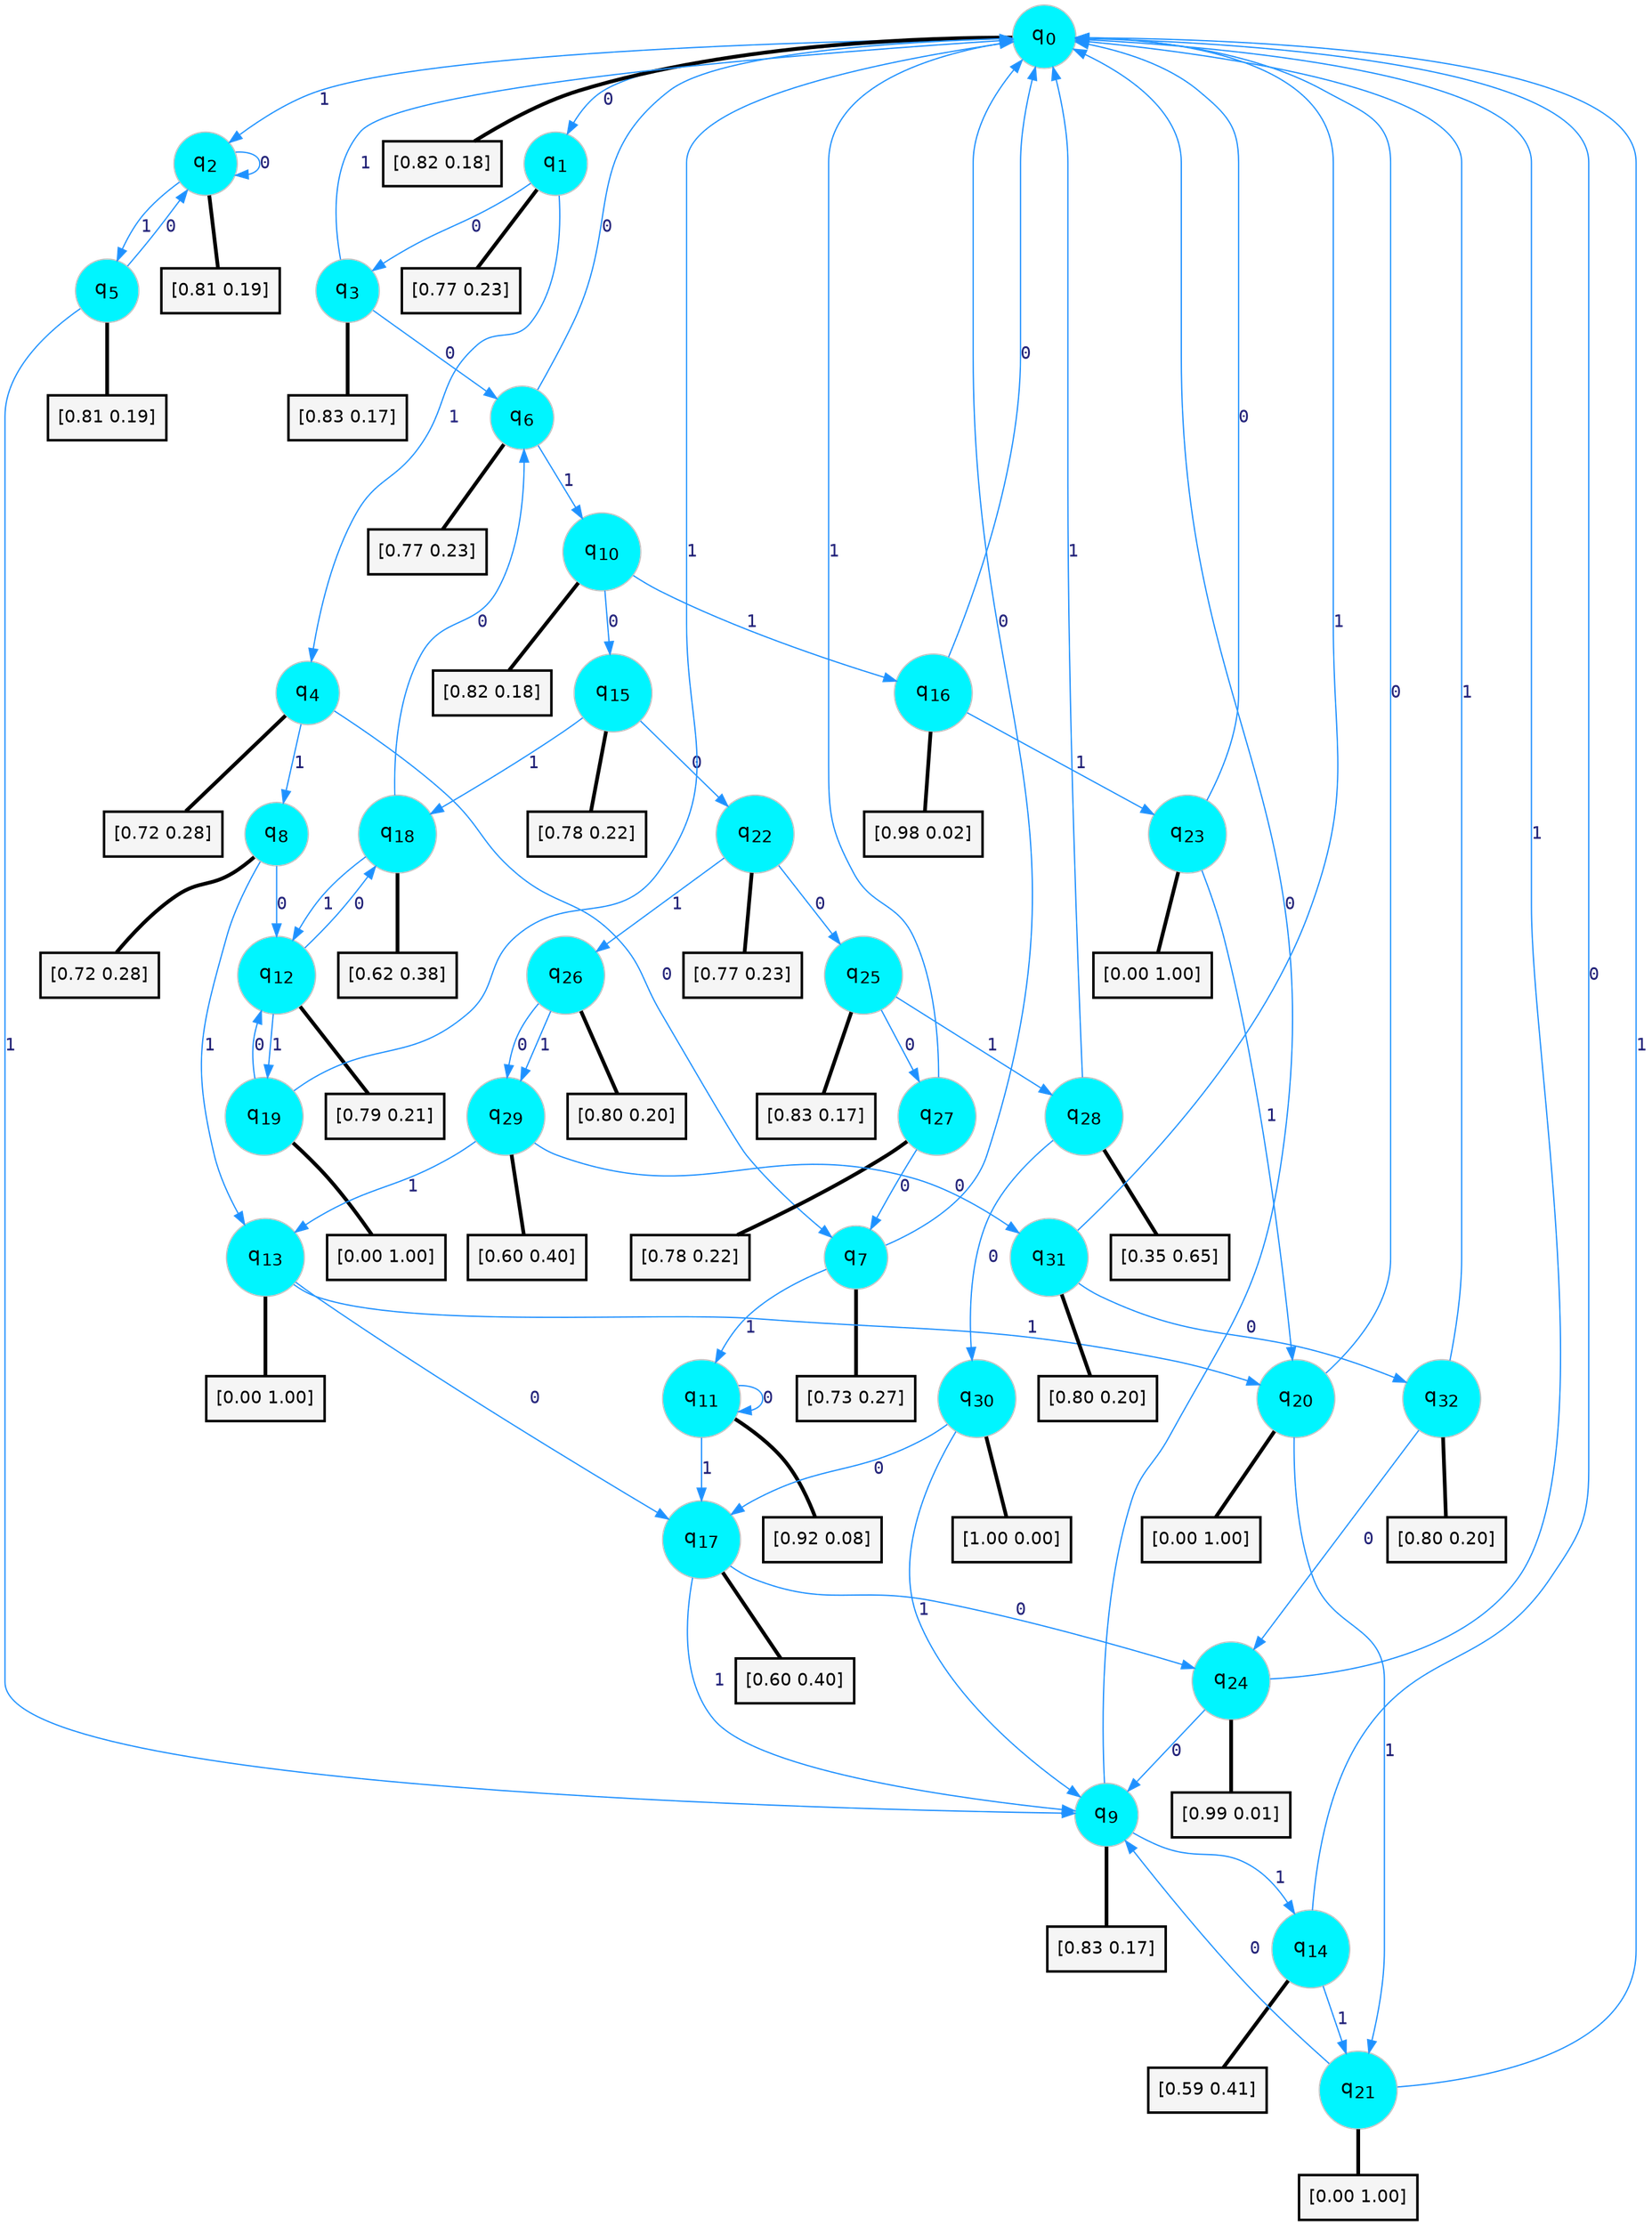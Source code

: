 digraph G {
graph [
bgcolor=transparent, dpi=300, rankdir=TD, size="40,25"];
node [
color=gray, fillcolor=turquoise1, fontcolor=black, fontname=Helvetica, fontsize=16, fontweight=bold, shape=circle, style=filled];
edge [
arrowsize=1, color=dodgerblue1, fontcolor=midnightblue, fontname=courier, fontweight=bold, penwidth=1, style=solid, weight=20];
0[label=<q<SUB>0</SUB>>];
1[label=<q<SUB>1</SUB>>];
2[label=<q<SUB>2</SUB>>];
3[label=<q<SUB>3</SUB>>];
4[label=<q<SUB>4</SUB>>];
5[label=<q<SUB>5</SUB>>];
6[label=<q<SUB>6</SUB>>];
7[label=<q<SUB>7</SUB>>];
8[label=<q<SUB>8</SUB>>];
9[label=<q<SUB>9</SUB>>];
10[label=<q<SUB>10</SUB>>];
11[label=<q<SUB>11</SUB>>];
12[label=<q<SUB>12</SUB>>];
13[label=<q<SUB>13</SUB>>];
14[label=<q<SUB>14</SUB>>];
15[label=<q<SUB>15</SUB>>];
16[label=<q<SUB>16</SUB>>];
17[label=<q<SUB>17</SUB>>];
18[label=<q<SUB>18</SUB>>];
19[label=<q<SUB>19</SUB>>];
20[label=<q<SUB>20</SUB>>];
21[label=<q<SUB>21</SUB>>];
22[label=<q<SUB>22</SUB>>];
23[label=<q<SUB>23</SUB>>];
24[label=<q<SUB>24</SUB>>];
25[label=<q<SUB>25</SUB>>];
26[label=<q<SUB>26</SUB>>];
27[label=<q<SUB>27</SUB>>];
28[label=<q<SUB>28</SUB>>];
29[label=<q<SUB>29</SUB>>];
30[label=<q<SUB>30</SUB>>];
31[label=<q<SUB>31</SUB>>];
32[label=<q<SUB>32</SUB>>];
33[label="[0.82 0.18]", shape=box,fontcolor=black, fontname=Helvetica, fontsize=14, penwidth=2, fillcolor=whitesmoke,color=black];
34[label="[0.77 0.23]", shape=box,fontcolor=black, fontname=Helvetica, fontsize=14, penwidth=2, fillcolor=whitesmoke,color=black];
35[label="[0.81 0.19]", shape=box,fontcolor=black, fontname=Helvetica, fontsize=14, penwidth=2, fillcolor=whitesmoke,color=black];
36[label="[0.83 0.17]", shape=box,fontcolor=black, fontname=Helvetica, fontsize=14, penwidth=2, fillcolor=whitesmoke,color=black];
37[label="[0.72 0.28]", shape=box,fontcolor=black, fontname=Helvetica, fontsize=14, penwidth=2, fillcolor=whitesmoke,color=black];
38[label="[0.81 0.19]", shape=box,fontcolor=black, fontname=Helvetica, fontsize=14, penwidth=2, fillcolor=whitesmoke,color=black];
39[label="[0.77 0.23]", shape=box,fontcolor=black, fontname=Helvetica, fontsize=14, penwidth=2, fillcolor=whitesmoke,color=black];
40[label="[0.73 0.27]", shape=box,fontcolor=black, fontname=Helvetica, fontsize=14, penwidth=2, fillcolor=whitesmoke,color=black];
41[label="[0.72 0.28]", shape=box,fontcolor=black, fontname=Helvetica, fontsize=14, penwidth=2, fillcolor=whitesmoke,color=black];
42[label="[0.83 0.17]", shape=box,fontcolor=black, fontname=Helvetica, fontsize=14, penwidth=2, fillcolor=whitesmoke,color=black];
43[label="[0.82 0.18]", shape=box,fontcolor=black, fontname=Helvetica, fontsize=14, penwidth=2, fillcolor=whitesmoke,color=black];
44[label="[0.92 0.08]", shape=box,fontcolor=black, fontname=Helvetica, fontsize=14, penwidth=2, fillcolor=whitesmoke,color=black];
45[label="[0.79 0.21]", shape=box,fontcolor=black, fontname=Helvetica, fontsize=14, penwidth=2, fillcolor=whitesmoke,color=black];
46[label="[0.00 1.00]", shape=box,fontcolor=black, fontname=Helvetica, fontsize=14, penwidth=2, fillcolor=whitesmoke,color=black];
47[label="[0.59 0.41]", shape=box,fontcolor=black, fontname=Helvetica, fontsize=14, penwidth=2, fillcolor=whitesmoke,color=black];
48[label="[0.78 0.22]", shape=box,fontcolor=black, fontname=Helvetica, fontsize=14, penwidth=2, fillcolor=whitesmoke,color=black];
49[label="[0.98 0.02]", shape=box,fontcolor=black, fontname=Helvetica, fontsize=14, penwidth=2, fillcolor=whitesmoke,color=black];
50[label="[0.60 0.40]", shape=box,fontcolor=black, fontname=Helvetica, fontsize=14, penwidth=2, fillcolor=whitesmoke,color=black];
51[label="[0.62 0.38]", shape=box,fontcolor=black, fontname=Helvetica, fontsize=14, penwidth=2, fillcolor=whitesmoke,color=black];
52[label="[0.00 1.00]", shape=box,fontcolor=black, fontname=Helvetica, fontsize=14, penwidth=2, fillcolor=whitesmoke,color=black];
53[label="[0.00 1.00]", shape=box,fontcolor=black, fontname=Helvetica, fontsize=14, penwidth=2, fillcolor=whitesmoke,color=black];
54[label="[0.00 1.00]", shape=box,fontcolor=black, fontname=Helvetica, fontsize=14, penwidth=2, fillcolor=whitesmoke,color=black];
55[label="[0.77 0.23]", shape=box,fontcolor=black, fontname=Helvetica, fontsize=14, penwidth=2, fillcolor=whitesmoke,color=black];
56[label="[0.00 1.00]", shape=box,fontcolor=black, fontname=Helvetica, fontsize=14, penwidth=2, fillcolor=whitesmoke,color=black];
57[label="[0.99 0.01]", shape=box,fontcolor=black, fontname=Helvetica, fontsize=14, penwidth=2, fillcolor=whitesmoke,color=black];
58[label="[0.83 0.17]", shape=box,fontcolor=black, fontname=Helvetica, fontsize=14, penwidth=2, fillcolor=whitesmoke,color=black];
59[label="[0.80 0.20]", shape=box,fontcolor=black, fontname=Helvetica, fontsize=14, penwidth=2, fillcolor=whitesmoke,color=black];
60[label="[0.78 0.22]", shape=box,fontcolor=black, fontname=Helvetica, fontsize=14, penwidth=2, fillcolor=whitesmoke,color=black];
61[label="[0.35 0.65]", shape=box,fontcolor=black, fontname=Helvetica, fontsize=14, penwidth=2, fillcolor=whitesmoke,color=black];
62[label="[0.60 0.40]", shape=box,fontcolor=black, fontname=Helvetica, fontsize=14, penwidth=2, fillcolor=whitesmoke,color=black];
63[label="[1.00 0.00]", shape=box,fontcolor=black, fontname=Helvetica, fontsize=14, penwidth=2, fillcolor=whitesmoke,color=black];
64[label="[0.80 0.20]", shape=box,fontcolor=black, fontname=Helvetica, fontsize=14, penwidth=2, fillcolor=whitesmoke,color=black];
65[label="[0.80 0.20]", shape=box,fontcolor=black, fontname=Helvetica, fontsize=14, penwidth=2, fillcolor=whitesmoke,color=black];
0->1 [label=0];
0->2 [label=1];
0->33 [arrowhead=none, penwidth=3,color=black];
1->3 [label=0];
1->4 [label=1];
1->34 [arrowhead=none, penwidth=3,color=black];
2->2 [label=0];
2->5 [label=1];
2->35 [arrowhead=none, penwidth=3,color=black];
3->6 [label=0];
3->0 [label=1];
3->36 [arrowhead=none, penwidth=3,color=black];
4->7 [label=0];
4->8 [label=1];
4->37 [arrowhead=none, penwidth=3,color=black];
5->2 [label=0];
5->9 [label=1];
5->38 [arrowhead=none, penwidth=3,color=black];
6->0 [label=0];
6->10 [label=1];
6->39 [arrowhead=none, penwidth=3,color=black];
7->0 [label=0];
7->11 [label=1];
7->40 [arrowhead=none, penwidth=3,color=black];
8->12 [label=0];
8->13 [label=1];
8->41 [arrowhead=none, penwidth=3,color=black];
9->0 [label=0];
9->14 [label=1];
9->42 [arrowhead=none, penwidth=3,color=black];
10->15 [label=0];
10->16 [label=1];
10->43 [arrowhead=none, penwidth=3,color=black];
11->11 [label=0];
11->17 [label=1];
11->44 [arrowhead=none, penwidth=3,color=black];
12->18 [label=0];
12->19 [label=1];
12->45 [arrowhead=none, penwidth=3,color=black];
13->17 [label=0];
13->20 [label=1];
13->46 [arrowhead=none, penwidth=3,color=black];
14->0 [label=0];
14->21 [label=1];
14->47 [arrowhead=none, penwidth=3,color=black];
15->22 [label=0];
15->18 [label=1];
15->48 [arrowhead=none, penwidth=3,color=black];
16->0 [label=0];
16->23 [label=1];
16->49 [arrowhead=none, penwidth=3,color=black];
17->24 [label=0];
17->9 [label=1];
17->50 [arrowhead=none, penwidth=3,color=black];
18->6 [label=0];
18->12 [label=1];
18->51 [arrowhead=none, penwidth=3,color=black];
19->12 [label=0];
19->0 [label=1];
19->52 [arrowhead=none, penwidth=3,color=black];
20->0 [label=0];
20->21 [label=1];
20->53 [arrowhead=none, penwidth=3,color=black];
21->9 [label=0];
21->0 [label=1];
21->54 [arrowhead=none, penwidth=3,color=black];
22->25 [label=0];
22->26 [label=1];
22->55 [arrowhead=none, penwidth=3,color=black];
23->0 [label=0];
23->20 [label=1];
23->56 [arrowhead=none, penwidth=3,color=black];
24->9 [label=0];
24->0 [label=1];
24->57 [arrowhead=none, penwidth=3,color=black];
25->27 [label=0];
25->28 [label=1];
25->58 [arrowhead=none, penwidth=3,color=black];
26->29 [label=0];
26->29 [label=1];
26->59 [arrowhead=none, penwidth=3,color=black];
27->7 [label=0];
27->0 [label=1];
27->60 [arrowhead=none, penwidth=3,color=black];
28->30 [label=0];
28->0 [label=1];
28->61 [arrowhead=none, penwidth=3,color=black];
29->31 [label=0];
29->13 [label=1];
29->62 [arrowhead=none, penwidth=3,color=black];
30->17 [label=0];
30->9 [label=1];
30->63 [arrowhead=none, penwidth=3,color=black];
31->32 [label=0];
31->0 [label=1];
31->64 [arrowhead=none, penwidth=3,color=black];
32->24 [label=0];
32->0 [label=1];
32->65 [arrowhead=none, penwidth=3,color=black];
}
